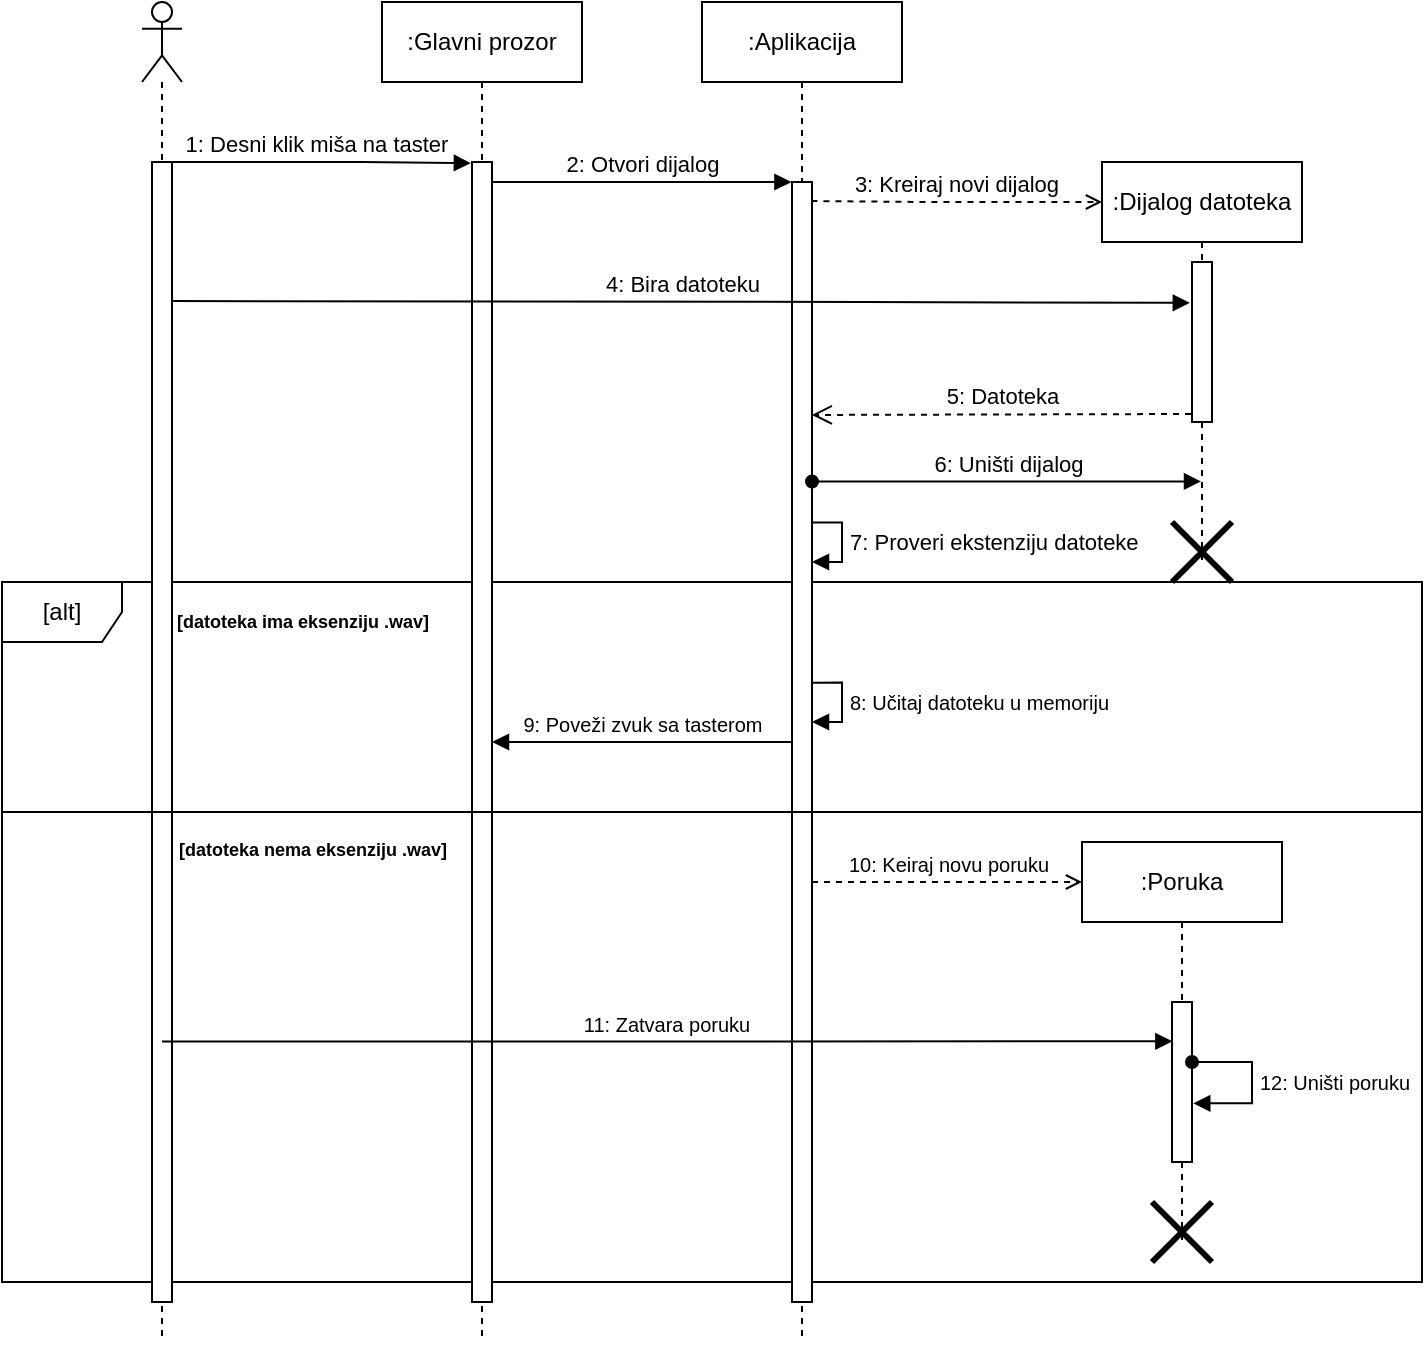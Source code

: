 <mxfile version="20.3.0" type="device"><diagram id="uAMvBVpWdfY-2C71YSLS" name="Page-1"><mxGraphModel dx="552" dy="353" grid="1" gridSize="10" guides="1" tooltips="1" connect="1" arrows="1" fold="1" page="1" pageScale="1" pageWidth="1169" pageHeight="827" math="0" shadow="0"><root><mxCell id="0"/><mxCell id="1" parent="0"/><mxCell id="_oojn1ETms2Ibvdz-QAv-22" value="[alt]" style="shape=umlFrame;whiteSpace=wrap;html=1;" vertex="1" parent="1"><mxGeometry x="90" y="370" width="710" height="350" as="geometry"/></mxCell><mxCell id="_oojn1ETms2Ibvdz-QAv-1" value="" style="shape=umlLifeline;participant=umlActor;perimeter=lifelinePerimeter;whiteSpace=wrap;html=1;container=1;collapsible=0;recursiveResize=0;verticalAlign=top;spacingTop=36;outlineConnect=0;" vertex="1" parent="1"><mxGeometry x="160" y="80" width="20" height="670" as="geometry"/></mxCell><mxCell id="_oojn1ETms2Ibvdz-QAv-44" value="" style="html=1;points=[];perimeter=orthogonalPerimeter;fontSize=10;" vertex="1" parent="_oojn1ETms2Ibvdz-QAv-1"><mxGeometry x="5" y="80" width="10" height="570" as="geometry"/></mxCell><mxCell id="_oojn1ETms2Ibvdz-QAv-2" value=":Aplikacija" style="shape=umlLifeline;perimeter=lifelinePerimeter;whiteSpace=wrap;html=1;container=1;collapsible=0;recursiveResize=0;outlineConnect=0;" vertex="1" parent="1"><mxGeometry x="440" y="80" width="100" height="670" as="geometry"/></mxCell><mxCell id="_oojn1ETms2Ibvdz-QAv-12" value="" style="html=1;points=[];perimeter=orthogonalPerimeter;" vertex="1" parent="_oojn1ETms2Ibvdz-QAv-2"><mxGeometry x="45" y="90" width="10" height="560" as="geometry"/></mxCell><mxCell id="_oojn1ETms2Ibvdz-QAv-20" value="6: Uništi dijalog" style="html=1;verticalAlign=bottom;endArrow=block;rounded=0;startArrow=oval;startFill=1;" edge="1" parent="_oojn1ETms2Ibvdz-QAv-2" target="_oojn1ETms2Ibvdz-QAv-13"><mxGeometry width="80" relative="1" as="geometry"><mxPoint x="55" y="239.73" as="sourcePoint"/><mxPoint x="135" y="239.73" as="targetPoint"/></mxGeometry></mxCell><mxCell id="_oojn1ETms2Ibvdz-QAv-39" value="10: Keiraj novu poruku" style="html=1;verticalAlign=bottom;endArrow=open;rounded=0;fontSize=10;dashed=1;endFill=0;" edge="1" parent="_oojn1ETms2Ibvdz-QAv-2"><mxGeometry width="80" relative="1" as="geometry"><mxPoint x="55" y="440" as="sourcePoint"/><mxPoint x="190" y="440" as="targetPoint"/></mxGeometry></mxCell><mxCell id="_oojn1ETms2Ibvdz-QAv-3" value=":Glavni prozor" style="shape=umlLifeline;perimeter=lifelinePerimeter;whiteSpace=wrap;html=1;container=1;collapsible=0;recursiveResize=0;outlineConnect=0;" vertex="1" parent="1"><mxGeometry x="280" y="80" width="100" height="670" as="geometry"/></mxCell><mxCell id="_oojn1ETms2Ibvdz-QAv-7" value="" style="html=1;points=[];perimeter=orthogonalPerimeter;" vertex="1" parent="_oojn1ETms2Ibvdz-QAv-3"><mxGeometry x="45" y="80" width="10" height="570" as="geometry"/></mxCell><mxCell id="_oojn1ETms2Ibvdz-QAv-4" value="1: Desni klik miša na taster" style="html=1;verticalAlign=bottom;endArrow=block;rounded=0;entryX=-0.057;entryY=0.001;entryDx=0;entryDy=0;entryPerimeter=0;" edge="1" parent="1" source="_oojn1ETms2Ibvdz-QAv-1" target="_oojn1ETms2Ibvdz-QAv-7"><mxGeometry width="80" relative="1" as="geometry"><mxPoint x="210" y="160" as="sourcePoint"/><mxPoint x="290" y="160" as="targetPoint"/><Array as="points"><mxPoint x="270" y="160"/></Array></mxGeometry></mxCell><mxCell id="_oojn1ETms2Ibvdz-QAv-15" value="3: Kreiraj novi dijalog" style="html=1;verticalAlign=bottom;endArrow=open;rounded=0;dashed=1;endFill=0;exitX=0.972;exitY=0.017;exitDx=0;exitDy=0;exitPerimeter=0;" edge="1" parent="1" source="_oojn1ETms2Ibvdz-QAv-12"><mxGeometry width="80" relative="1" as="geometry"><mxPoint x="500" y="180" as="sourcePoint"/><mxPoint x="640" y="180" as="targetPoint"/><Array as="points"><mxPoint x="550" y="180"/></Array></mxGeometry></mxCell><mxCell id="_oojn1ETms2Ibvdz-QAv-11" value="2: Otvori dijalog" style="html=1;verticalAlign=bottom;endArrow=block;rounded=0;entryX=-0.028;entryY=0;entryDx=0;entryDy=0;entryPerimeter=0;" edge="1" parent="1" target="_oojn1ETms2Ibvdz-QAv-12"><mxGeometry width="80" relative="1" as="geometry"><mxPoint x="335" y="170" as="sourcePoint"/><mxPoint x="415" y="170" as="targetPoint"/></mxGeometry></mxCell><mxCell id="_oojn1ETms2Ibvdz-QAv-13" value=":Dijalog datoteka" style="shape=umlLifeline;perimeter=lifelinePerimeter;whiteSpace=wrap;html=1;container=1;collapsible=0;recursiveResize=0;outlineConnect=0;" vertex="1" parent="1"><mxGeometry x="640" y="160" width="100" height="200" as="geometry"/></mxCell><mxCell id="_oojn1ETms2Ibvdz-QAv-16" value="" style="html=1;points=[];perimeter=orthogonalPerimeter;" vertex="1" parent="_oojn1ETms2Ibvdz-QAv-13"><mxGeometry x="45" y="50" width="10" height="80" as="geometry"/></mxCell><mxCell id="_oojn1ETms2Ibvdz-QAv-21" value="" style="shape=umlDestroy;whiteSpace=wrap;html=1;strokeWidth=3;strokeColor=default;" vertex="1" parent="_oojn1ETms2Ibvdz-QAv-13"><mxGeometry x="35" y="180" width="30" height="30" as="geometry"/></mxCell><mxCell id="_oojn1ETms2Ibvdz-QAv-17" value="4: Bira datoteku" style="html=1;verticalAlign=bottom;endArrow=block;rounded=0;entryX=-0.109;entryY=0.255;entryDx=0;entryDy=0;entryPerimeter=0;exitX=1.014;exitY=0.122;exitDx=0;exitDy=0;exitPerimeter=0;" edge="1" parent="1" source="_oojn1ETms2Ibvdz-QAv-44" target="_oojn1ETms2Ibvdz-QAv-16"><mxGeometry width="80" relative="1" as="geometry"><mxPoint x="190" y="230" as="sourcePoint"/><mxPoint x="660" y="230" as="targetPoint"/><Array as="points"><mxPoint x="520" y="230"/></Array></mxGeometry></mxCell><mxCell id="_oojn1ETms2Ibvdz-QAv-18" value="5: Datoteka" style="html=1;verticalAlign=bottom;endArrow=open;dashed=1;endSize=8;rounded=0;exitX=-0.048;exitY=0.95;exitDx=0;exitDy=0;exitPerimeter=0;entryX=0.991;entryY=0.208;entryDx=0;entryDy=0;entryPerimeter=0;" edge="1" parent="1" source="_oojn1ETms2Ibvdz-QAv-16" target="_oojn1ETms2Ibvdz-QAv-12"><mxGeometry relative="1" as="geometry"><mxPoint x="680" y="390" as="sourcePoint"/><mxPoint x="600" y="390" as="targetPoint"/></mxGeometry></mxCell><mxCell id="_oojn1ETms2Ibvdz-QAv-25" value="7: Proveri ekstenziju datoteke" style="edgeStyle=orthogonalEdgeStyle;html=1;align=left;spacingLeft=2;endArrow=block;rounded=0;entryX=1;entryY=0;exitX=0.997;exitY=0.304;exitDx=0;exitDy=0;exitPerimeter=0;" edge="1" parent="1" source="_oojn1ETms2Ibvdz-QAv-12"><mxGeometry relative="1" as="geometry"><mxPoint x="500" y="340" as="sourcePoint"/><Array as="points"><mxPoint x="510" y="340"/><mxPoint x="510" y="360"/></Array><mxPoint x="495" y="360" as="targetPoint"/></mxGeometry></mxCell><mxCell id="_oojn1ETms2Ibvdz-QAv-26" value="[datoteka ima eksenziju .wav]" style="text;html=1;align=center;verticalAlign=middle;resizable=0;points=[];autosize=1;strokeColor=none;fillColor=none;fontStyle=1;fontSize=9;" vertex="1" parent="1"><mxGeometry x="165" y="380" width="150" height="20" as="geometry"/></mxCell><mxCell id="_oojn1ETms2Ibvdz-QAv-28" value="" style="line;strokeWidth=1;fillColor=none;align=left;verticalAlign=middle;spacingTop=-1;spacingLeft=3;spacingRight=3;rotatable=0;labelPosition=right;points=[];portConstraint=eastwest;strokeColor=inherit;fontSize=10;" vertex="1" parent="1"><mxGeometry x="90" y="481" width="710" height="8" as="geometry"/></mxCell><mxCell id="_oojn1ETms2Ibvdz-QAv-29" value="[datoteka nema eksenziju .wav]" style="text;html=1;align=center;verticalAlign=middle;resizable=0;points=[];autosize=1;strokeColor=none;fillColor=none;fontStyle=1;fontSize=9;" vertex="1" parent="1"><mxGeometry x="165" y="494" width="160" height="20" as="geometry"/></mxCell><mxCell id="_oojn1ETms2Ibvdz-QAv-31" value="8: Učitaj datoteku u memoriju" style="edgeStyle=orthogonalEdgeStyle;html=1;align=left;spacingLeft=2;endArrow=block;rounded=0;entryX=1;entryY=0;fontSize=10;exitX=0.994;exitY=0.447;exitDx=0;exitDy=0;exitPerimeter=0;" edge="1" parent="1" source="_oojn1ETms2Ibvdz-QAv-12"><mxGeometry relative="1" as="geometry"><mxPoint x="500" y="420" as="sourcePoint"/><Array as="points"><mxPoint x="510" y="420"/><mxPoint x="510" y="440"/></Array><mxPoint x="495" y="440" as="targetPoint"/></mxGeometry></mxCell><mxCell id="_oojn1ETms2Ibvdz-QAv-34" value="9: Poveži zvuk sa tasterom" style="html=1;verticalAlign=bottom;endArrow=block;rounded=0;fontSize=10;" edge="1" parent="1"><mxGeometry width="80" relative="1" as="geometry"><mxPoint x="485" y="450" as="sourcePoint"/><mxPoint x="335" y="450" as="targetPoint"/></mxGeometry></mxCell><mxCell id="_oojn1ETms2Ibvdz-QAv-35" value=":Poruka" style="shape=umlLifeline;perimeter=lifelinePerimeter;whiteSpace=wrap;html=1;container=1;collapsible=0;recursiveResize=0;outlineConnect=0;" vertex="1" parent="1"><mxGeometry x="630" y="500" width="100" height="200" as="geometry"/></mxCell><mxCell id="_oojn1ETms2Ibvdz-QAv-36" value="" style="html=1;points=[];perimeter=orthogonalPerimeter;" vertex="1" parent="_oojn1ETms2Ibvdz-QAv-35"><mxGeometry x="45" y="80" width="10" height="80" as="geometry"/></mxCell><mxCell id="_oojn1ETms2Ibvdz-QAv-37" value="" style="shape=umlDestroy;whiteSpace=wrap;html=1;strokeWidth=3;strokeColor=default;" vertex="1" parent="_oojn1ETms2Ibvdz-QAv-35"><mxGeometry x="35" y="180" width="30" height="30" as="geometry"/></mxCell><mxCell id="_oojn1ETms2Ibvdz-QAv-43" value="12: Uništi poruku" style="edgeStyle=orthogonalEdgeStyle;html=1;align=left;spacingLeft=2;endArrow=block;rounded=0;entryX=1.063;entryY=0.633;fontSize=10;entryDx=0;entryDy=0;entryPerimeter=0;startArrow=oval;startFill=1;" edge="1" target="_oojn1ETms2Ibvdz-QAv-36" parent="_oojn1ETms2Ibvdz-QAv-35"><mxGeometry relative="1" as="geometry"><mxPoint x="55" y="110" as="sourcePoint"/><Array as="points"><mxPoint x="85" y="110"/><mxPoint x="85" y="131"/></Array><mxPoint x="60" y="130" as="targetPoint"/></mxGeometry></mxCell><mxCell id="_oojn1ETms2Ibvdz-QAv-40" value="11: Zatvara poruku" style="html=1;verticalAlign=bottom;endArrow=block;rounded=0;fontSize=10;entryX=0.018;entryY=0.246;entryDx=0;entryDy=0;entryPerimeter=0;" edge="1" parent="1" target="_oojn1ETms2Ibvdz-QAv-36"><mxGeometry width="80" relative="1" as="geometry"><mxPoint x="170" y="599.7" as="sourcePoint"/><mxPoint x="670" y="600" as="targetPoint"/></mxGeometry></mxCell></root></mxGraphModel></diagram></mxfile>